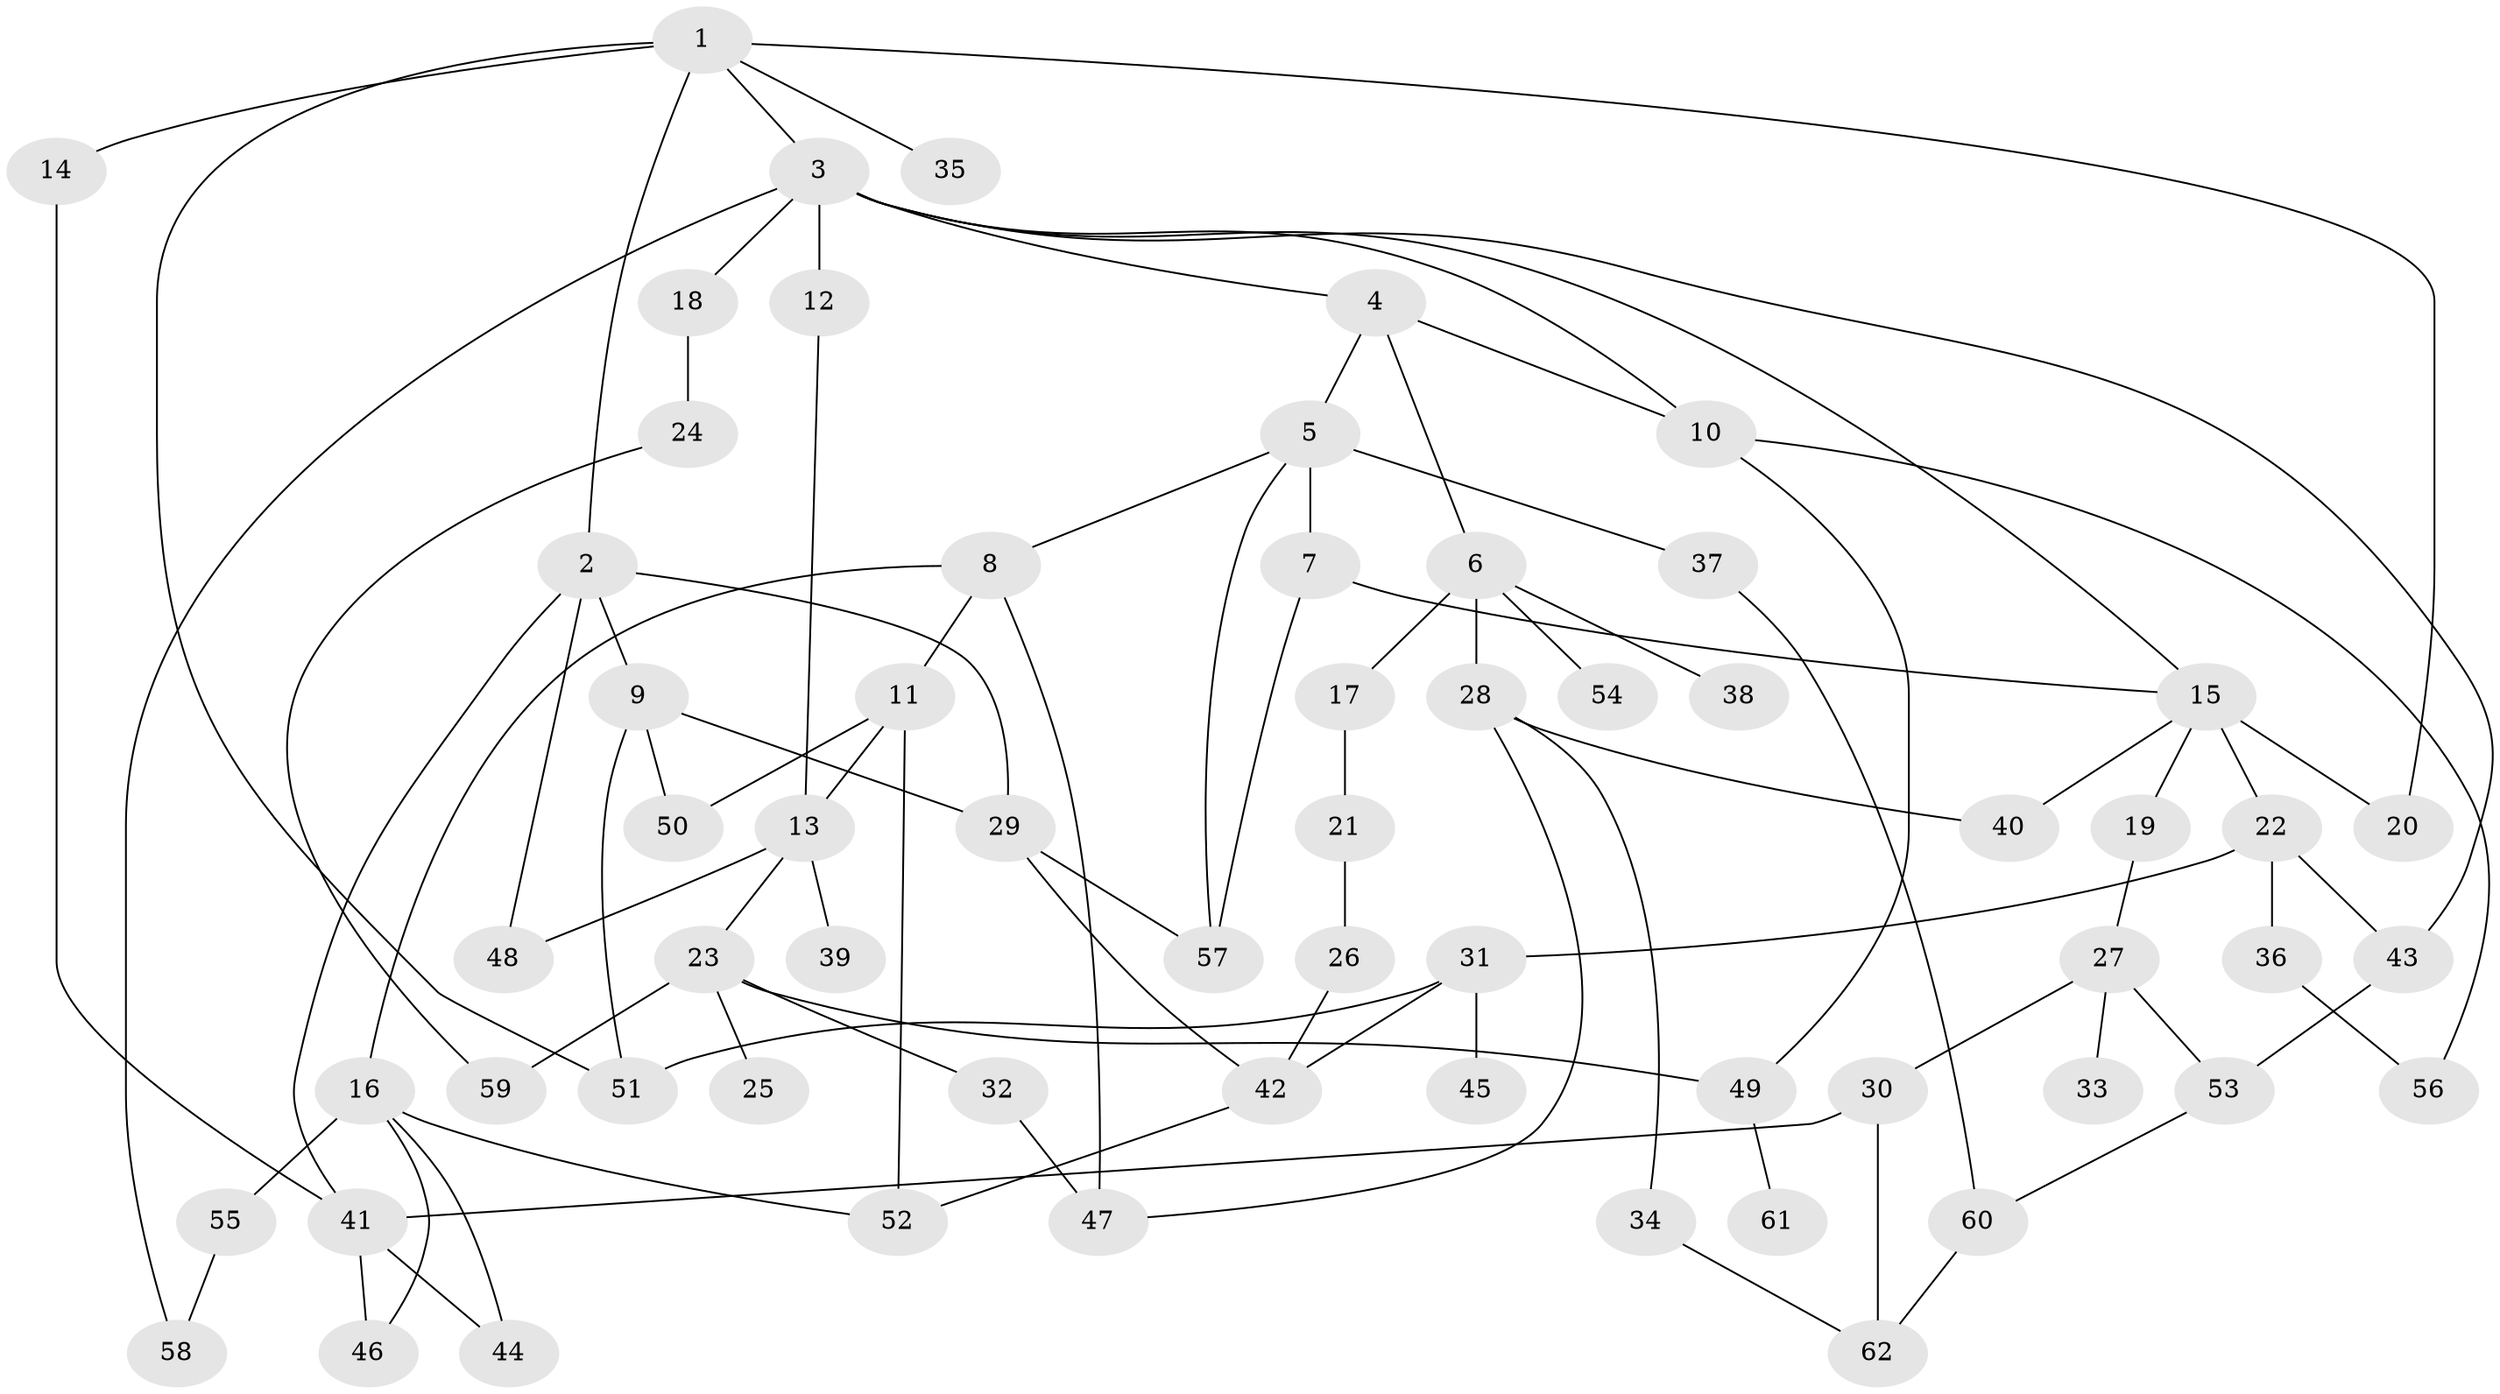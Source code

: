 // coarse degree distribution, {6: 0.15384615384615385, 8: 0.02564102564102564, 4: 0.20512820512820512, 3: 0.07692307692307693, 5: 0.10256410256410256, 2: 0.3076923076923077, 1: 0.1282051282051282}
// Generated by graph-tools (version 1.1) at 2025/41/03/06/25 10:41:27]
// undirected, 62 vertices, 92 edges
graph export_dot {
graph [start="1"]
  node [color=gray90,style=filled];
  1;
  2;
  3;
  4;
  5;
  6;
  7;
  8;
  9;
  10;
  11;
  12;
  13;
  14;
  15;
  16;
  17;
  18;
  19;
  20;
  21;
  22;
  23;
  24;
  25;
  26;
  27;
  28;
  29;
  30;
  31;
  32;
  33;
  34;
  35;
  36;
  37;
  38;
  39;
  40;
  41;
  42;
  43;
  44;
  45;
  46;
  47;
  48;
  49;
  50;
  51;
  52;
  53;
  54;
  55;
  56;
  57;
  58;
  59;
  60;
  61;
  62;
  1 -- 2;
  1 -- 3;
  1 -- 14;
  1 -- 35;
  1 -- 51;
  1 -- 20;
  2 -- 9;
  2 -- 41;
  2 -- 48;
  2 -- 29;
  3 -- 4;
  3 -- 10;
  3 -- 12;
  3 -- 18;
  3 -- 15;
  3 -- 58;
  3 -- 43;
  4 -- 5;
  4 -- 6;
  4 -- 10;
  5 -- 7;
  5 -- 8;
  5 -- 37;
  5 -- 57;
  6 -- 17;
  6 -- 28;
  6 -- 38;
  6 -- 54;
  7 -- 15;
  7 -- 57;
  8 -- 11;
  8 -- 16;
  8 -- 47;
  9 -- 29;
  9 -- 51;
  9 -- 50;
  10 -- 49;
  10 -- 56;
  11 -- 13;
  11 -- 50;
  11 -- 52;
  12 -- 13;
  13 -- 23;
  13 -- 39;
  13 -- 48;
  14 -- 41;
  15 -- 19;
  15 -- 20;
  15 -- 22;
  15 -- 40;
  16 -- 44;
  16 -- 46;
  16 -- 52;
  16 -- 55;
  17 -- 21;
  18 -- 24;
  19 -- 27;
  21 -- 26;
  22 -- 31;
  22 -- 36;
  22 -- 43;
  23 -- 25;
  23 -- 32;
  23 -- 59;
  23 -- 49;
  24 -- 59;
  26 -- 42;
  27 -- 30;
  27 -- 33;
  27 -- 53;
  28 -- 34;
  28 -- 40;
  28 -- 47;
  29 -- 57;
  29 -- 42;
  30 -- 62;
  30 -- 41;
  31 -- 45;
  31 -- 42;
  31 -- 51;
  32 -- 47;
  34 -- 62;
  36 -- 56;
  37 -- 60;
  41 -- 44;
  41 -- 46;
  42 -- 52;
  43 -- 53;
  49 -- 61;
  53 -- 60;
  55 -- 58;
  60 -- 62;
}
